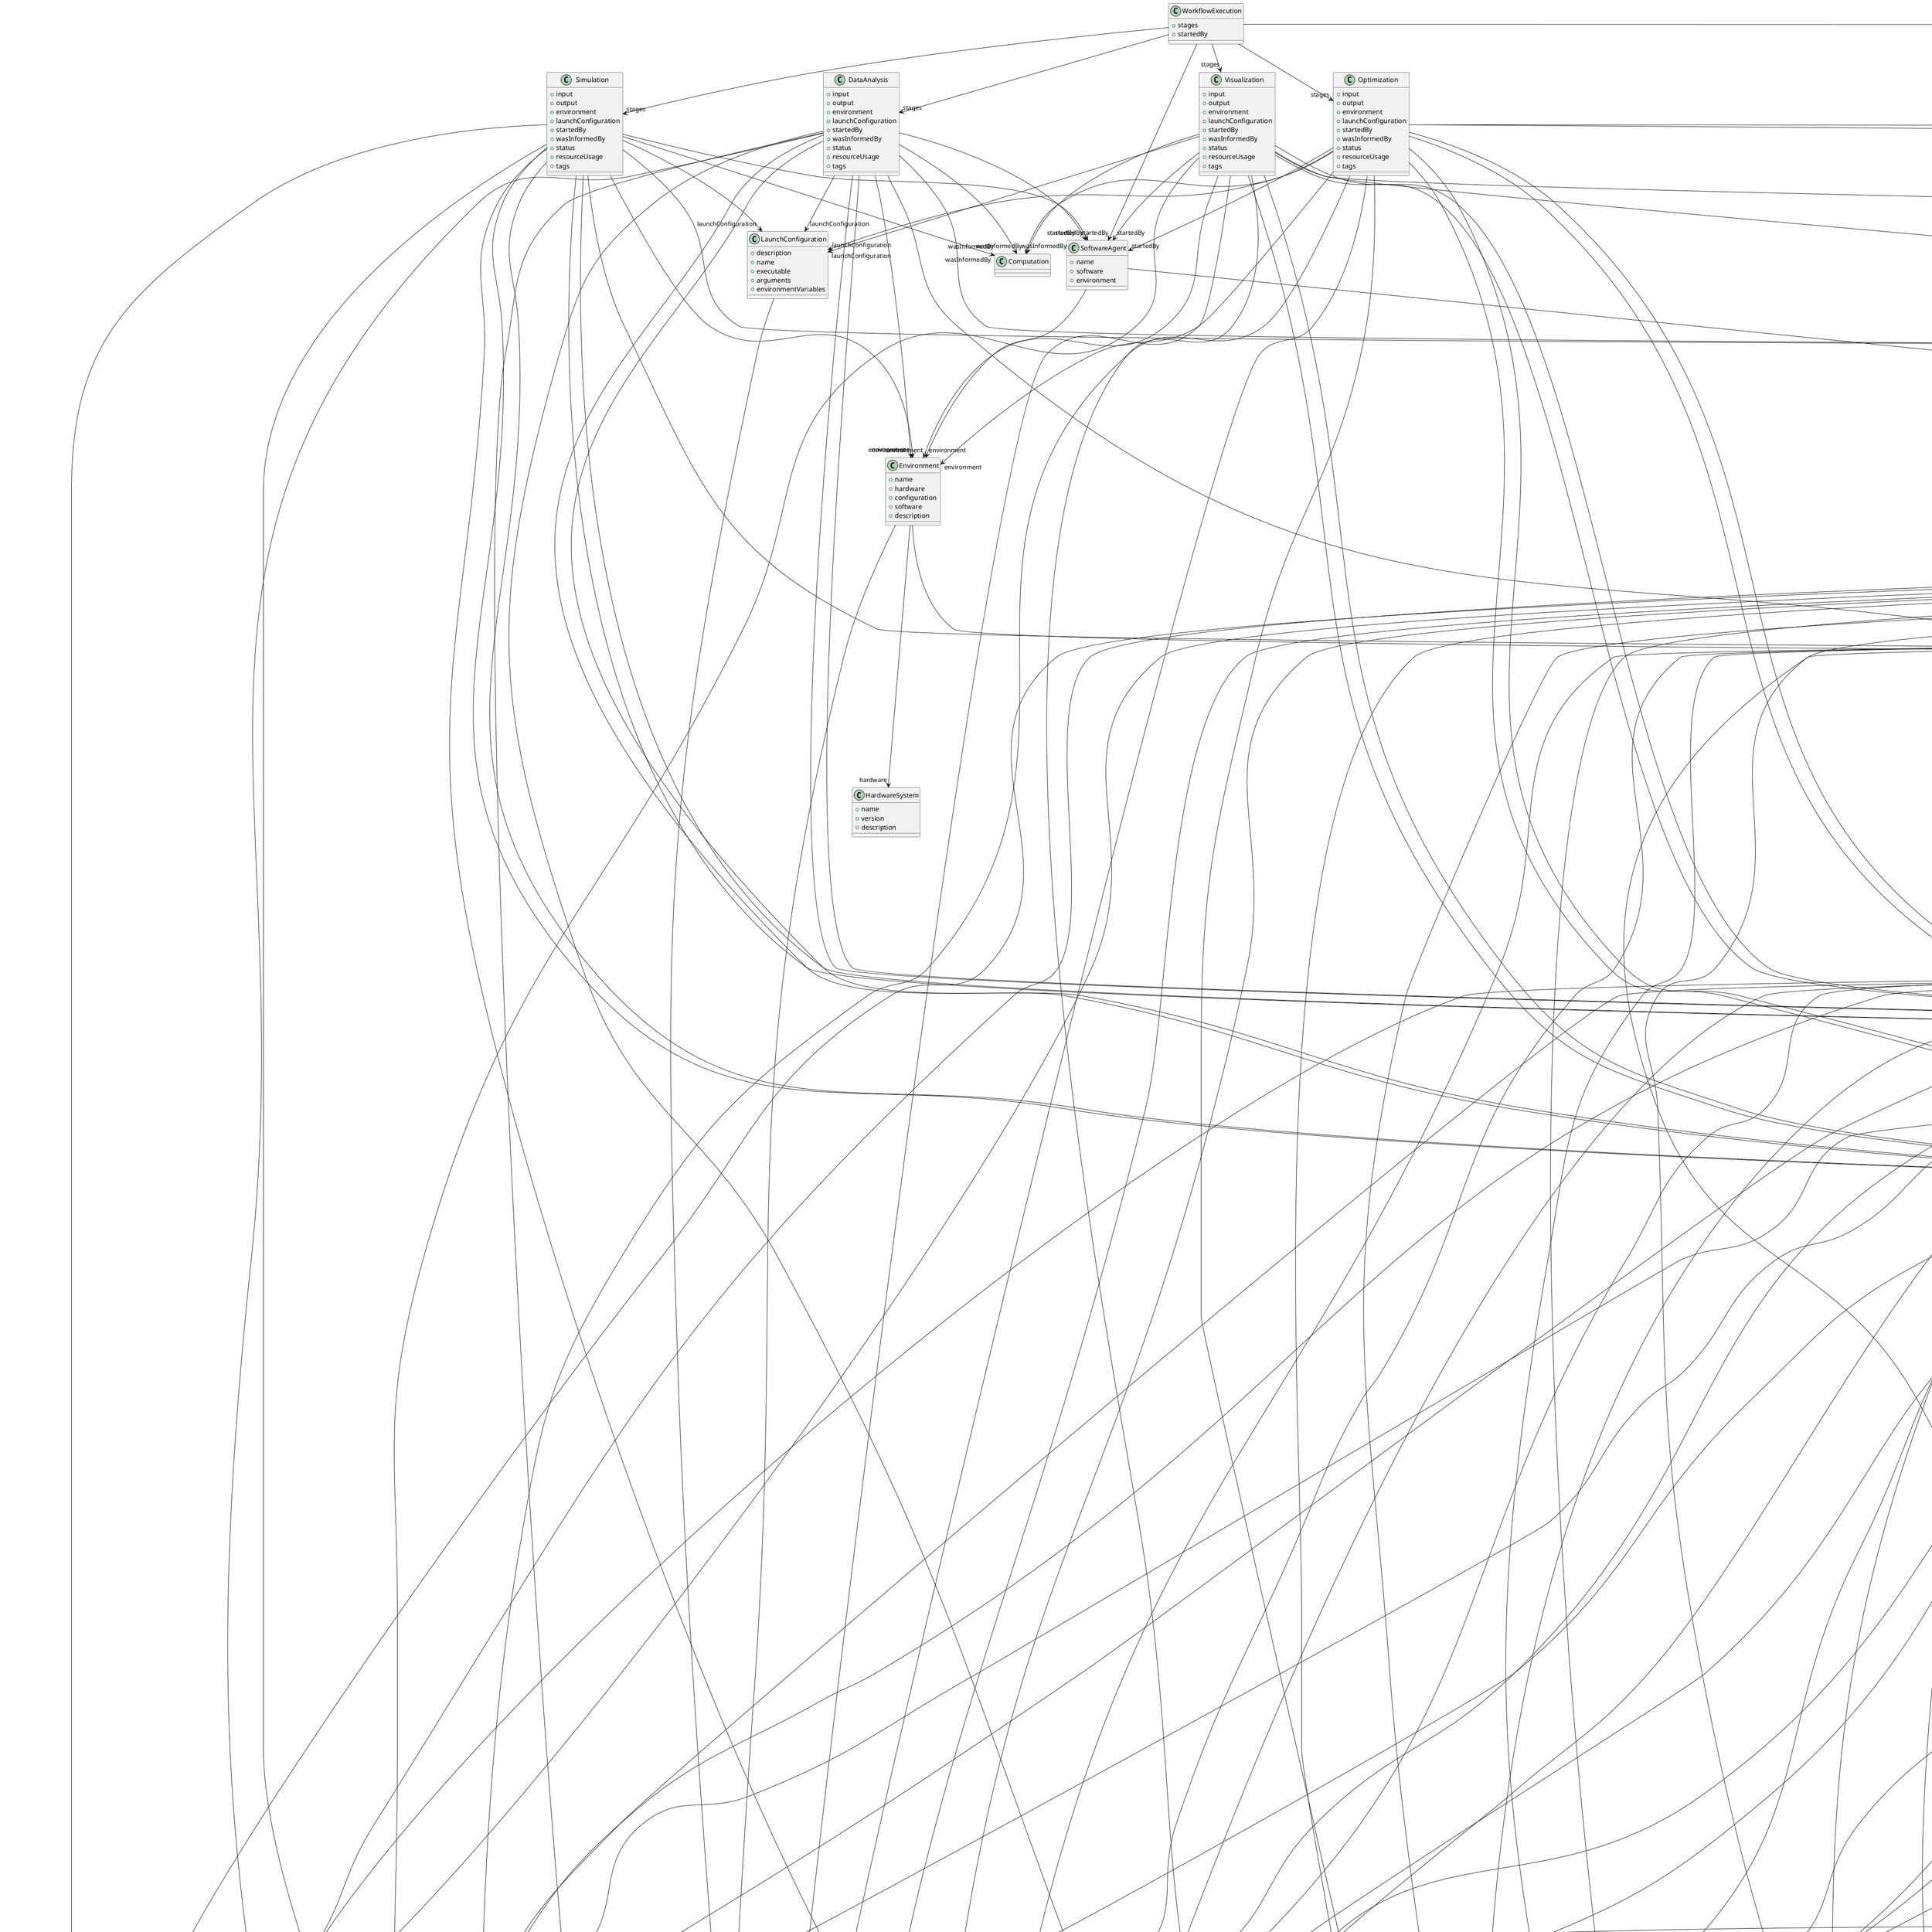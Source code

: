 @startuml

class DOI {
+identifier

}


class Funding {
+acknowledgement
+awardNumber
+awardTitle
+funder

}
Funding -d-> "funder" Organization
Funding -d-> "funder" Person


class ISBN {
+identifier

}


class StockNumber {
+identifier
+vendor

}
StockNumber -d-> "vendor" Organization


class URL {
+URL

}


class RRID {
+identifier

}


class QuantitativeValueRange {
+maxValue
+maxValueUnit
+minValue
+minValueUnit

}
QuantitativeValueRange -d-> "maxValueUnit" UnitOfMeasurement
QuantitativeValueRange -d-> "minValueUnit" UnitOfMeasurement


class SWHID {
+identifier

}


class GRIDID {
+identifier

}


class RORID {
+identifier

}


class QuantitativeValue {
+value
+uncertainty
+typeOfUncertainty
+unit

}
QuantitativeValue -d-> "typeOfUncertainty" TypeOfUncertainty
QuantitativeValue -d-> "unit" UnitOfMeasurement


class ORCID {
+identifier

}


class File {
+contentDescription
+fileRepository
+dataType
+format
+hash
+IRI
+isPartOf
+name
+specialUsageRole
+storageSize

}
File -d-> "fileRepository" FileRepository
File -d-> "dataType" DataType
File -d-> "format" ContentType
File -d-> "hash" Hash
File -d-> "isPartOf" FileBundle
File -d-> "specialUsageRole" FileUsageRole
File -d-> "storageSize" QuantitativeValue


class License {
+fullName
+legalCode
+shortName
+webpage

}


class FilePathPattern {
+groupingType
+regex

}
FilePathPattern -d-> "groupingType" FileBundleGrouping


class FileRepository {
+contentTypePattern
+format
+hash
+hostedBy
+IRI
+name
+repositoryType
+storageSize
+structurePattern

}
FileRepository -d-> "contentTypePattern" ContentTypePattern
FileRepository -d-> "format" ContentType
FileRepository -d-> "hash" Hash
FileRepository -d-> "hostedBy" Organization
FileRepository -d-> "repositoryType" FileRepositoryType
FileRepository -d-> "storageSize" QuantitativeValue
FileRepository -d-> "structurePattern" FileRepositoryStructure


class FileBundle {
+contentDescription
+descendedFrom
+format
+groupingType
+hash
+isPartOf
+name
+storageSize

}
FileBundle -d-> "descendedFrom" Technique
FileBundle -d-> "descendedFrom" File
FileBundle -d-> "descendedFrom" FileBundle
FileBundle -d-> "descendedFrom" BehavioralProtocol
FileBundle -d-> "descendedFrom" TissueSample
FileBundle -d-> "descendedFrom" TissueSampleCollection
FileBundle -d-> "descendedFrom" SubjectGroup
FileBundle -d-> "descendedFrom" SubjectState
FileBundle -d-> "descendedFrom" TissueSampleState
FileBundle -d-> "descendedFrom" TissueSampleCollectionState
FileBundle -d-> "descendedFrom" SubjectGroupState
FileBundle -d-> "descendedFrom" Subject
FileBundle -d-> "format" ContentType
FileBundle -d-> "groupingType" FileBundleGrouping
FileBundle -d-> "hash" Hash
FileBundle -d-> "isPartOf" FileBundle
FileBundle -d-> "isPartOf" FileRepository
FileBundle -d-> "storageSize" QuantitativeValue


class ServiceLink {
+dataLocation
+name
+openDataIn
+service

}
ServiceLink -d-> "dataLocation" File
ServiceLink -d-> "dataLocation" FileBundle
ServiceLink -d-> "dataLocation" ParcellationEntityVersion
ServiceLink -d-> "openDataIn" URL
ServiceLink -d-> "service" Service


class FileRepositoryStructure {
+filePathPattern
+lookupLabel

}
FileRepositoryStructure -d-> "filePathPattern" FilePathPattern


class ContentType {
+displayLabel
+fileExtension
+dataType
+description
+relatedMediaType
+name
+specification
+synonym

}
ContentType -d-> "dataType" DataType


class Hash {
+algorithm
+digest

}


class Copyright {
+holder
+year

}
Copyright -d-> "holder" Organization
Copyright -d-> "holder" Person


class ContentTypePattern {
+contentType
+lookupLabel
+regex

}
ContentTypePattern -d-> "contentType" ContentType


class ContactInformation {
+email

}


class Contribution {
+contributionType
+contributor

}
Contribution -d-> "contributionType" ContributionType
Contribution -d-> "contributor" Organization
Contribution -d-> "contributor" Person


class Organization {
+digitalIdentifier
+fullName
+hasParent
+homepage
+shortName

}
Organization -d-> "digitalIdentifier" GRIDID
Organization -d-> "digitalIdentifier" RORID
Organization -d-> "digitalIdentifier" RRID
Organization -d-> "hasParent" Organization
Organization -d-> "homepage" URL


class Person {
+digitalIdentifier
+contactInformation
+familyName
+givenName
+affiliation

}
Person -d-> "digitalIdentifier" ORCID
Person -d-> "contactInformation" ContactInformation
Person -d-> "affiliation" Affiliation


class Affiliation {
+startDate
+endDate
+organization

}
Affiliation -d-> "organization" Organization


class BehavioralProtocol {
+describedIn
+description
+name
+internalIdentifier
+stimulation

}
BehavioralProtocol -d-> "describedIn" DOI
BehavioralProtocol -d-> "describedIn" File
BehavioralProtocol -d-> "describedIn" URL
BehavioralProtocol -d-> "stimulation" Stimulation


class Strain {
+backgroundStrain
+breedingType
+description
+diseaseModel
+geneticStrainType
+identifier
+laboratoryCode
+name
+ontologyIdentifier
+phenotype
+RRID
+species
+stockNumber
+synonym

}
Strain -d-> "backgroundStrain" Strain
Strain -d-> "breedingType" BreedingType
Strain -d-> "diseaseModel" Disease
Strain -d-> "diseaseModel" DiseaseModel
Strain -d-> "geneticStrainType" GeneticStrainType
Strain -d-> "RRID" RRID
Strain -d-> "species" Species
Strain -d-> "stockNumber" StockNumber


class TissueSample {
+isPartOf
+laterality
+origin
+studiedState
+anatomicalLocation
+type
+biologicalSex
+internalIdentifier
+lookupLabel
+species

}
TissueSample -d-> "isPartOf" TissueSampleCollection
TissueSample -d-> "laterality" Laterality
TissueSample -d-> "origin" CellType
TissueSample -d-> "origin" Organ
TissueSample -d-> "studiedState" TissueSampleState
TissueSample -d-> "anatomicalLocation" UBERONParcellation
TissueSample -d-> "anatomicalLocation" CustomAnatomicalEntity
TissueSample -d-> "anatomicalLocation" ParcellationEntity
TissueSample -d-> "anatomicalLocation" ParcellationEntityVersion
TissueSample -d-> "type" TissueSampleType
TissueSample -d-> "biologicalSex" BiologicalSex
TissueSample -d-> "species" Species
TissueSample -d-> "species" Strain


class NumericalParameter {
+name
+value

}
NumericalParameter -d-> "value" QuantitativeValue
NumericalParameter -d-> "value" QuantitativeValueRange


class StringParameter {
+name
+value

}


class TissueSampleCollection {
+anatomicalLocation
+laterality
+origin
+studiedState
+type
+additionalRemarks
+biologicalSex
+internalIdentifier
+lookupLabel
+quantity
+species

}
TissueSampleCollection -d-> "anatomicalLocation" UBERONParcellation
TissueSampleCollection -d-> "anatomicalLocation" CustomAnatomicalEntity
TissueSampleCollection -d-> "anatomicalLocation" ParcellationEntity
TissueSampleCollection -d-> "anatomicalLocation" ParcellationEntityVersion
TissueSampleCollection -d-> "laterality" Laterality
TissueSampleCollection -d-> "origin" CellType
TissueSampleCollection -d-> "origin" Organ
TissueSampleCollection -d-> "studiedState" TissueSampleCollectionState
TissueSampleCollection -d-> "type" TissueSampleType
TissueSampleCollection -d-> "biologicalSex" BiologicalSex
TissueSampleCollection -d-> "species" Species
TissueSampleCollection -d-> "species" Strain


class SubjectGroup {
+studiedState
+additionalRemarks
+biologicalSex
+internalIdentifier
+lookupLabel
+quantity
+species

}
SubjectGroup -d-> "studiedState" SubjectGroupState
SubjectGroup -d-> "biologicalSex" BiologicalSex
SubjectGroup -d-> "species" Species
SubjectGroup -d-> "species" Strain


class SubjectState {
+ageCategory
+handedness
+attribute
+additionalRemarks
+age
+lookupLabel
+pathology
+weight

}
SubjectState -d-> "ageCategory" AgeCategory
SubjectState -d-> "handedness" Handedness
SubjectState -d-> "attribute" SubjectAttribute
SubjectState -d-> "age" QuantitativeValue
SubjectState -d-> "age" QuantitativeValueRange
SubjectState -d-> "pathology" Disease
SubjectState -d-> "pathology" DiseaseModel
SubjectState -d-> "weight" QuantitativeValue
SubjectState -d-> "weight" QuantitativeValueRange


class ProtocolExecution {
+behavioralProtocol
+input
+isPartOf
+output
+preparationDesign
+protocol
+description
+endedAtTime
+lookupLabel
+parameterSet
+startedAtTime
+studyTarget

}
ProtocolExecution -d-> "behavioralProtocol" BehavioralProtocol
ProtocolExecution -d-> "input" File
ProtocolExecution -d-> "input" FileBundle
ProtocolExecution -d-> "input" SubjectGroupState
ProtocolExecution -d-> "input" SubjectState
ProtocolExecution -d-> "input" TissueSampleCollectionState
ProtocolExecution -d-> "input" TissueSampleState
ProtocolExecution -d-> "isPartOf" DatasetVersion
ProtocolExecution -d-> "output" File
ProtocolExecution -d-> "output" FileBundle
ProtocolExecution -d-> "output" SubjectGroupState
ProtocolExecution -d-> "output" SubjectState
ProtocolExecution -d-> "output" TissueSampleCollectionState
ProtocolExecution -d-> "output" TissueSampleState
ProtocolExecution -d-> "preparationDesign" PreparationType
ProtocolExecution -d-> "protocol" Protocol
ProtocolExecution -d-> "parameterSet" ParameterSet
ProtocolExecution -d-> "studyTarget" CustomAnatomicalEntity
ProtocolExecution -d-> "studyTarget" ParcellationEntity
ProtocolExecution -d-> "studyTarget" ParcellationEntityVersion
ProtocolExecution -d-> "studyTarget" BreedingType
ProtocolExecution -d-> "studyTarget" Species
ProtocolExecution -d-> "studyTarget" GeneticStrainType
ProtocolExecution -d-> "studyTarget" BiologicalSex
ProtocolExecution -d-> "studyTarget" CellCultureType
ProtocolExecution -d-> "studyTarget" MolecularEntity
ProtocolExecution -d-> "studyTarget" Handedness
ProtocolExecution -d-> "studyTarget" CellType
ProtocolExecution -d-> "studyTarget" TermSuggestion
ProtocolExecution -d-> "studyTarget" Disease
ProtocolExecution -d-> "studyTarget" DiseaseModel
ProtocolExecution -d-> "studyTarget" UBERONParcellation
ProtocolExecution -d-> "studyTarget" BiologicalOrder
ProtocolExecution -d-> "studyTarget" Organ


class ParameterSet {
+context
+relevantFor
+parameter

}
ParameterSet -d-> "relevantFor" Stimulation
ParameterSet -d-> "relevantFor" Technique
ParameterSet -d-> "parameter" NumericalParameter
ParameterSet -d-> "parameter" StringParameter


class TissueSampleState {
+descendedFrom
+attribute
+additionalRemarks
+age
+lookupLabel
+pathology
+weight

}
TissueSampleState -d-> "descendedFrom" SubjectGroupState
TissueSampleState -d-> "descendedFrom" SubjectState
TissueSampleState -d-> "descendedFrom" TissueSampleCollectionState
TissueSampleState -d-> "descendedFrom" TissueSampleState
TissueSampleState -d-> "attribute" TissueSampleAttribute
TissueSampleState -d-> "age" QuantitativeValue
TissueSampleState -d-> "age" QuantitativeValueRange
TissueSampleState -d-> "pathology" Disease
TissueSampleState -d-> "pathology" DiseaseModel
TissueSampleState -d-> "weight" QuantitativeValue
TissueSampleState -d-> "weight" QuantitativeValueRange


class TissueSampleCollectionState {
+descendedFrom
+attribute
+additionalRemarks
+age
+lookupLabel
+pathology
+weight

}
TissueSampleCollectionState -d-> "descendedFrom" SubjectGroupState
TissueSampleCollectionState -d-> "descendedFrom" SubjectState
TissueSampleCollectionState -d-> "descendedFrom" TissueSampleCollectionState
TissueSampleCollectionState -d-> "descendedFrom" TissueSampleState
TissueSampleCollectionState -d-> "attribute" TissueSampleAttribute
TissueSampleCollectionState -d-> "age" QuantitativeValue
TissueSampleCollectionState -d-> "age" QuantitativeValueRange
TissueSampleCollectionState -d-> "pathology" Disease
TissueSampleCollectionState -d-> "pathology" DiseaseModel
TissueSampleCollectionState -d-> "weight" QuantitativeValue
TissueSampleCollectionState -d-> "weight" QuantitativeValueRange


class Protocol {
+description
+name
+stimulation
+technique

}
Protocol -d-> "stimulation" Stimulation
Protocol -d-> "technique" Technique


class SubjectGroupState {
+ageCategory
+handedness
+attribute
+additionalRemarks
+age
+lookupLabel
+pathology
+weight

}
SubjectGroupState -d-> "ageCategory" AgeCategory
SubjectGroupState -d-> "handedness" Handedness
SubjectGroupState -d-> "attribute" SubjectAttribute
SubjectGroupState -d-> "age" QuantitativeValue
SubjectGroupState -d-> "age" QuantitativeValueRange
SubjectGroupState -d-> "pathology" Disease
SubjectGroupState -d-> "pathology" DiseaseModel
SubjectGroupState -d-> "weight" QuantitativeValue
SubjectGroupState -d-> "weight" QuantitativeValueRange


class Stimulation {
+description
+lookupLabel
+stimulationApproach
+stimulusType

}
Stimulation -d-> "stimulationApproach" StimulationApproach
Stimulation -d-> "stimulusType" StimulusType


class Subject {
+isPartOf
+studiedState
+biologicalSex
+internalIdentifier
+lookupLabel
+species

}
Subject -d-> "isPartOf" SubjectGroup
Subject -d-> "studiedState" SubjectState
Subject -d-> "biologicalSex" BiologicalSex
Subject -d-> "species" Species
Subject -d-> "species" Strain


class Model {
+abstractionLevel
+developer
+digitalIdentifier
+hasVersion
+scope
+studyTarget
+custodian
+description
+fullName
+homepage
+howToCite
+shortName

}
Model -d-> "abstractionLevel" ModelAbstractionLevel
Model -d-> "developer" Organization
Model -d-> "developer" Person
Model -d-> "digitalIdentifier" DOI
Model -d-> "digitalIdentifier" SWHID
Model -d-> "hasVersion" ModelVersion
Model -d-> "scope" ModelScope
Model -d-> "studyTarget" CustomAnatomicalEntity
Model -d-> "studyTarget" ParcellationEntity
Model -d-> "studyTarget" ParcellationEntityVersion
Model -d-> "studyTarget" BreedingType
Model -d-> "studyTarget" Species
Model -d-> "studyTarget" GeneticStrainType
Model -d-> "studyTarget" BiologicalSex
Model -d-> "studyTarget" CellCultureType
Model -d-> "studyTarget" MolecularEntity
Model -d-> "studyTarget" Handedness
Model -d-> "studyTarget" CellType
Model -d-> "studyTarget" TermSuggestion
Model -d-> "studyTarget" Disease
Model -d-> "studyTarget" DiseaseModel
Model -d-> "studyTarget" UBERONParcellation
Model -d-> "studyTarget" BiologicalOrder
Model -d-> "studyTarget" Organ
Model -d-> "custodian" Organization
Model -d-> "custodian" Person
Model -d-> "homepage" URL


class MetaDataModel {
+developer
+digitalIdentifier
+hasVersion
+custodian
+description
+fullName
+homepage
+howToCite
+shortName

}
MetaDataModel -d-> "developer" Organization
MetaDataModel -d-> "developer" Person
MetaDataModel -d-> "digitalIdentifier" DOI
MetaDataModel -d-> "digitalIdentifier" SWHID
MetaDataModel -d-> "hasVersion" MetaDataModelVersion
MetaDataModel -d-> "custodian" Organization
MetaDataModel -d-> "custodian" Person
MetaDataModel -d-> "homepage" URL


class DatasetVersion {
+author
+behavioralProtocol
+digitalIdentifier
+ethicsAssessment
+experimentalApproach
+inputData
+isAlternativeVersionOf
+isNewVersionOf
+license
+preparationDesign
+studiedSpecimen
+technique
+dataType
+studyTarget
+accessibility
+copyright
+custodian
+description
+fullDocumentation
+fullName
+funding
+homepage
+howToCite
+keyword
+otherContribution
+relatedPublication
+releaseDate
+repository
+shortName
+supportChannel
+versionIdentifier
+versionInnovation

}
DatasetVersion -d-> "author" Organization
DatasetVersion -d-> "author" Person
DatasetVersion -d-> "behavioralProtocol" BehavioralProtocol
DatasetVersion -d-> "digitalIdentifier" DOI
DatasetVersion -d-> "ethicsAssessment" EthicsAssessment
DatasetVersion -d-> "experimentalApproach" ExperimentalApproach
DatasetVersion -d-> "inputData" DOI
DatasetVersion -d-> "inputData" File
DatasetVersion -d-> "inputData" FileBundle
DatasetVersion -d-> "inputData" URL
DatasetVersion -d-> "isAlternativeVersionOf" DatasetVersion
DatasetVersion -d-> "isNewVersionOf" DatasetVersion
DatasetVersion -d-> "license" License
DatasetVersion -d-> "preparationDesign" PreparationType
DatasetVersion -d-> "studiedSpecimen" Subject
DatasetVersion -d-> "studiedSpecimen" SubjectGroup
DatasetVersion -d-> "studiedSpecimen" TissueSample
DatasetVersion -d-> "studiedSpecimen" TissueSampleCollection
DatasetVersion -d-> "technique" Technique
DatasetVersion -d-> "dataType" SemanticDataType
DatasetVersion -d-> "studyTarget" CustomAnatomicalEntity
DatasetVersion -d-> "studyTarget" ParcellationEntity
DatasetVersion -d-> "studyTarget" ParcellationEntityVersion
DatasetVersion -d-> "studyTarget" BreedingType
DatasetVersion -d-> "studyTarget" Species
DatasetVersion -d-> "studyTarget" GeneticStrainType
DatasetVersion -d-> "studyTarget" BiologicalSex
DatasetVersion -d-> "studyTarget" CellCultureType
DatasetVersion -d-> "studyTarget" MolecularEntity
DatasetVersion -d-> "studyTarget" Handedness
DatasetVersion -d-> "studyTarget" CellType
DatasetVersion -d-> "studyTarget" TermSuggestion
DatasetVersion -d-> "studyTarget" Disease
DatasetVersion -d-> "studyTarget" DiseaseModel
DatasetVersion -d-> "studyTarget" UBERONParcellation
DatasetVersion -d-> "studyTarget" BiologicalOrder
DatasetVersion -d-> "studyTarget" Organ
DatasetVersion -d-> "accessibility" ProductAccessibility
DatasetVersion -d-> "copyright" Copyright
DatasetVersion -d-> "custodian" Organization
DatasetVersion -d-> "custodian" Person
DatasetVersion -d-> "fullDocumentation" DOI
DatasetVersion -d-> "fullDocumentation" File
DatasetVersion -d-> "fullDocumentation" URL
DatasetVersion -d-> "funding" Funding
DatasetVersion -d-> "homepage" URL
DatasetVersion -d-> "keyword" BreedingType
DatasetVersion -d-> "keyword" EthicsAssessment
DatasetVersion -d-> "keyword" Technique
DatasetVersion -d-> "keyword" OperatingDevice
DatasetVersion -d-> "keyword" MeasuredQuantity
DatasetVersion -d-> "keyword" Species
DatasetVersion -d-> "keyword" PatchClampVariation
DatasetVersion -d-> "keyword" GeneticStrainType
DatasetVersion -d-> "keyword" SoftwareApplicationCategory
DatasetVersion -d-> "keyword" TissueSampleType
DatasetVersion -d-> "keyword" Laterality
DatasetVersion -d-> "keyword" FileUsageRole
DatasetVersion -d-> "keyword" BiologicalSex
DatasetVersion -d-> "keyword" CellCultureType
DatasetVersion -d-> "keyword" Terminology
DatasetVersion -d-> "keyword" OperatingSystem
DatasetVersion -d-> "keyword" MolecularEntity
DatasetVersion -d-> "keyword" ProductAccessibility
DatasetVersion -d-> "keyword" Handedness
DatasetVersion -d-> "keyword" AtlasType
DatasetVersion -d-> "keyword" SemanticDataType
DatasetVersion -d-> "keyword" CellType
DatasetVersion -d-> "keyword" Service
DatasetVersion -d-> "keyword" ExperimentalApproach
DatasetVersion -d-> "keyword" DataType
DatasetVersion -d-> "keyword" TermSuggestion
DatasetVersion -d-> "keyword" TypeOfUncertainty
DatasetVersion -d-> "keyword" CranialWindowType
DatasetVersion -d-> "keyword" MetaDataModelType
DatasetVersion -d-> "keyword" StimulusType
DatasetVersion -d-> "keyword" AnatomicalPlane
DatasetVersion -d-> "keyword" FileRepositoryType
DatasetVersion -d-> "keyword" Disease
DatasetVersion -d-> "keyword" ModelAbstractionLevel
DatasetVersion -d-> "keyword" AgeCategory
DatasetVersion -d-> "keyword" ContributionType
DatasetVersion -d-> "keyword" SubjectAttribute
DatasetVersion -d-> "keyword" AnatomicalAxesOrientation
DatasetVersion -d-> "keyword" PreparationType
DatasetVersion -d-> "keyword" StimulationApproach
DatasetVersion -d-> "keyword" Language
DatasetVersion -d-> "keyword" QualitativeOverlap
DatasetVersion -d-> "keyword" DeviceType
DatasetVersion -d-> "keyword" DiseaseModel
DatasetVersion -d-> "keyword" ModelScope
DatasetVersion -d-> "keyword" SoftwareFeature
DatasetVersion -d-> "keyword" ProgrammingLanguage
DatasetVersion -d-> "keyword" UnitOfMeasurement
DatasetVersion -d-> "keyword" CriteriaQualityType
DatasetVersion -d-> "keyword" UBERONParcellation
DatasetVersion -d-> "keyword" TissueSampleAttribute
DatasetVersion -d-> "keyword" FileBundleGrouping
DatasetVersion -d-> "keyword" ActionStatusType
DatasetVersion -d-> "keyword" BiologicalOrder
DatasetVersion -d-> "keyword" Organ
DatasetVersion -d-> "otherContribution" Contribution
DatasetVersion -d-> "relatedPublication" DOI
DatasetVersion -d-> "relatedPublication" ISBN
DatasetVersion -d-> "repository" FileRepository


class SoftwareVersion {
+applicationCategory
+developer
+device
+digitalIdentifier
+feature
+requirement
+inputFormat
+isAlternativeVersionOf
+isNewVersionOf
+language
+license
+operatingSystem
+outputFormat
+programmingLanguage
+accessibility
+copyright
+custodian
+description
+fullDocumentation
+fullName
+funding
+homepage
+howToCite
+keyword
+otherContribution
+relatedPublication
+releaseDate
+repository
+shortName
+supportChannel
+versionIdentifier
+versionInnovation

}
SoftwareVersion -d-> "applicationCategory" SoftwareApplicationCategory
SoftwareVersion -d-> "developer" Organization
SoftwareVersion -d-> "developer" Person
SoftwareVersion -d-> "device" OperatingDevice
SoftwareVersion -d-> "digitalIdentifier" DOI
SoftwareVersion -d-> "digitalIdentifier" SWHID
SoftwareVersion -d-> "feature" SoftwareFeature
SoftwareVersion -d-> "inputFormat" ContentType
SoftwareVersion -d-> "isAlternativeVersionOf" SoftwareVersion
SoftwareVersion -d-> "isNewVersionOf" SoftwareVersion
SoftwareVersion -d-> "language" Language
SoftwareVersion -d-> "license" License
SoftwareVersion -d-> "operatingSystem" OperatingSystem
SoftwareVersion -d-> "outputFormat" ContentType
SoftwareVersion -d-> "programmingLanguage" ProgrammingLanguage
SoftwareVersion -d-> "accessibility" ProductAccessibility
SoftwareVersion -d-> "copyright" Copyright
SoftwareVersion -d-> "custodian" Organization
SoftwareVersion -d-> "custodian" Person
SoftwareVersion -d-> "fullDocumentation" DOI
SoftwareVersion -d-> "fullDocumentation" File
SoftwareVersion -d-> "fullDocumentation" URL
SoftwareVersion -d-> "funding" Funding
SoftwareVersion -d-> "homepage" URL
SoftwareVersion -d-> "keyword" BreedingType
SoftwareVersion -d-> "keyword" EthicsAssessment
SoftwareVersion -d-> "keyword" Technique
SoftwareVersion -d-> "keyword" OperatingDevice
SoftwareVersion -d-> "keyword" MeasuredQuantity
SoftwareVersion -d-> "keyword" Species
SoftwareVersion -d-> "keyword" PatchClampVariation
SoftwareVersion -d-> "keyword" GeneticStrainType
SoftwareVersion -d-> "keyword" SoftwareApplicationCategory
SoftwareVersion -d-> "keyword" TissueSampleType
SoftwareVersion -d-> "keyword" Laterality
SoftwareVersion -d-> "keyword" FileUsageRole
SoftwareVersion -d-> "keyword" BiologicalSex
SoftwareVersion -d-> "keyword" CellCultureType
SoftwareVersion -d-> "keyword" Terminology
SoftwareVersion -d-> "keyword" OperatingSystem
SoftwareVersion -d-> "keyword" MolecularEntity
SoftwareVersion -d-> "keyword" ProductAccessibility
SoftwareVersion -d-> "keyword" Handedness
SoftwareVersion -d-> "keyword" AtlasType
SoftwareVersion -d-> "keyword" SemanticDataType
SoftwareVersion -d-> "keyword" CellType
SoftwareVersion -d-> "keyword" Service
SoftwareVersion -d-> "keyword" ExperimentalApproach
SoftwareVersion -d-> "keyword" DataType
SoftwareVersion -d-> "keyword" TermSuggestion
SoftwareVersion -d-> "keyword" TypeOfUncertainty
SoftwareVersion -d-> "keyword" CranialWindowType
SoftwareVersion -d-> "keyword" MetaDataModelType
SoftwareVersion -d-> "keyword" StimulusType
SoftwareVersion -d-> "keyword" AnatomicalPlane
SoftwareVersion -d-> "keyword" FileRepositoryType
SoftwareVersion -d-> "keyword" Disease
SoftwareVersion -d-> "keyword" ModelAbstractionLevel
SoftwareVersion -d-> "keyword" AgeCategory
SoftwareVersion -d-> "keyword" ContributionType
SoftwareVersion -d-> "keyword" SubjectAttribute
SoftwareVersion -d-> "keyword" AnatomicalAxesOrientation
SoftwareVersion -d-> "keyword" PreparationType
SoftwareVersion -d-> "keyword" StimulationApproach
SoftwareVersion -d-> "keyword" Language
SoftwareVersion -d-> "keyword" QualitativeOverlap
SoftwareVersion -d-> "keyword" DeviceType
SoftwareVersion -d-> "keyword" DiseaseModel
SoftwareVersion -d-> "keyword" ModelScope
SoftwareVersion -d-> "keyword" SoftwareFeature
SoftwareVersion -d-> "keyword" ProgrammingLanguage
SoftwareVersion -d-> "keyword" UnitOfMeasurement
SoftwareVersion -d-> "keyword" CriteriaQualityType
SoftwareVersion -d-> "keyword" UBERONParcellation
SoftwareVersion -d-> "keyword" TissueSampleAttribute
SoftwareVersion -d-> "keyword" FileBundleGrouping
SoftwareVersion -d-> "keyword" ActionStatusType
SoftwareVersion -d-> "keyword" BiologicalOrder
SoftwareVersion -d-> "keyword" Organ
SoftwareVersion -d-> "otherContribution" Contribution
SoftwareVersion -d-> "relatedPublication" DOI
SoftwareVersion -d-> "relatedPublication" ISBN
SoftwareVersion -d-> "repository" FileRepository


class Project {
+description
+fullName
+hasResearchProducts
+homepage
+coordinator
+shortName

}
Project -d-> "hasResearchProducts" BrainAtlasVersion
Project -d-> "hasResearchProducts" BrainAtlas
Project -d-> "hasResearchProducts" Model
Project -d-> "hasResearchProducts" MetaDataModel
Project -d-> "hasResearchProducts" DatasetVersion
Project -d-> "hasResearchProducts" SoftwareVersion
Project -d-> "hasResearchProducts" ModelVersion
Project -d-> "hasResearchProducts" Dataset
Project -d-> "hasResearchProducts" MetaDataModelVersion
Project -d-> "hasResearchProducts" Software
Project -d-> "homepage" URL
Project -d-> "coordinator" Organization
Project -d-> "coordinator" Person


class ModelVersion {
+developer
+digitalIdentifier
+format
+inputData
+isAlternativeVersionOf
+isNewVersionOf
+license
+outputData
+accessibility
+copyright
+custodian
+description
+fullDocumentation
+fullName
+funding
+homepage
+howToCite
+keyword
+otherContribution
+relatedPublication
+releaseDate
+repository
+shortName
+supportChannel
+versionIdentifier
+versionInnovation

}
ModelVersion -d-> "developer" Organization
ModelVersion -d-> "developer" Person
ModelVersion -d-> "digitalIdentifier" DOI
ModelVersion -d-> "digitalIdentifier" SWHID
ModelVersion -d-> "format" ContentType
ModelVersion -d-> "inputData" DOI
ModelVersion -d-> "inputData" File
ModelVersion -d-> "inputData" FileBundle
ModelVersion -d-> "inputData" URL
ModelVersion -d-> "isAlternativeVersionOf" ModelVersion
ModelVersion -d-> "isNewVersionOf" ModelVersion
ModelVersion -d-> "license" License
ModelVersion -d-> "outputData" DOI
ModelVersion -d-> "outputData" File
ModelVersion -d-> "outputData" FileBundle
ModelVersion -d-> "outputData" URL
ModelVersion -d-> "accessibility" ProductAccessibility
ModelVersion -d-> "copyright" Copyright
ModelVersion -d-> "custodian" Organization
ModelVersion -d-> "custodian" Person
ModelVersion -d-> "fullDocumentation" DOI
ModelVersion -d-> "fullDocumentation" File
ModelVersion -d-> "fullDocumentation" URL
ModelVersion -d-> "funding" Funding
ModelVersion -d-> "homepage" URL
ModelVersion -d-> "keyword" BreedingType
ModelVersion -d-> "keyword" EthicsAssessment
ModelVersion -d-> "keyword" Technique
ModelVersion -d-> "keyword" OperatingDevice
ModelVersion -d-> "keyword" MeasuredQuantity
ModelVersion -d-> "keyword" Species
ModelVersion -d-> "keyword" PatchClampVariation
ModelVersion -d-> "keyword" GeneticStrainType
ModelVersion -d-> "keyword" SoftwareApplicationCategory
ModelVersion -d-> "keyword" TissueSampleType
ModelVersion -d-> "keyword" Laterality
ModelVersion -d-> "keyword" FileUsageRole
ModelVersion -d-> "keyword" BiologicalSex
ModelVersion -d-> "keyword" CellCultureType
ModelVersion -d-> "keyword" Terminology
ModelVersion -d-> "keyword" OperatingSystem
ModelVersion -d-> "keyword" MolecularEntity
ModelVersion -d-> "keyword" ProductAccessibility
ModelVersion -d-> "keyword" Handedness
ModelVersion -d-> "keyword" AtlasType
ModelVersion -d-> "keyword" SemanticDataType
ModelVersion -d-> "keyword" CellType
ModelVersion -d-> "keyword" Service
ModelVersion -d-> "keyword" ExperimentalApproach
ModelVersion -d-> "keyword" DataType
ModelVersion -d-> "keyword" TermSuggestion
ModelVersion -d-> "keyword" TypeOfUncertainty
ModelVersion -d-> "keyword" CranialWindowType
ModelVersion -d-> "keyword" MetaDataModelType
ModelVersion -d-> "keyword" StimulusType
ModelVersion -d-> "keyword" AnatomicalPlane
ModelVersion -d-> "keyword" FileRepositoryType
ModelVersion -d-> "keyword" Disease
ModelVersion -d-> "keyword" ModelAbstractionLevel
ModelVersion -d-> "keyword" AgeCategory
ModelVersion -d-> "keyword" ContributionType
ModelVersion -d-> "keyword" SubjectAttribute
ModelVersion -d-> "keyword" AnatomicalAxesOrientation
ModelVersion -d-> "keyword" PreparationType
ModelVersion -d-> "keyword" StimulationApproach
ModelVersion -d-> "keyword" Language
ModelVersion -d-> "keyword" QualitativeOverlap
ModelVersion -d-> "keyword" DeviceType
ModelVersion -d-> "keyword" DiseaseModel
ModelVersion -d-> "keyword" ModelScope
ModelVersion -d-> "keyword" SoftwareFeature
ModelVersion -d-> "keyword" ProgrammingLanguage
ModelVersion -d-> "keyword" UnitOfMeasurement
ModelVersion -d-> "keyword" CriteriaQualityType
ModelVersion -d-> "keyword" UBERONParcellation
ModelVersion -d-> "keyword" TissueSampleAttribute
ModelVersion -d-> "keyword" FileBundleGrouping
ModelVersion -d-> "keyword" ActionStatusType
ModelVersion -d-> "keyword" BiologicalOrder
ModelVersion -d-> "keyword" Organ
ModelVersion -d-> "otherContribution" Contribution
ModelVersion -d-> "relatedPublication" DOI
ModelVersion -d-> "relatedPublication" ISBN
ModelVersion -d-> "repository" FileRepository


class Dataset {
+author
+digitalIdentifier
+hasVersion
+custodian
+description
+fullName
+homepage
+howToCite
+shortName

}
Dataset -d-> "author" Organization
Dataset -d-> "author" Person
Dataset -d-> "digitalIdentifier" DOI
Dataset -d-> "hasVersion" DatasetVersion
Dataset -d-> "custodian" Organization
Dataset -d-> "custodian" Person
Dataset -d-> "homepage" URL


class MetaDataModelVersion {
+developer
+digitalIdentifier
+isAlternativeVersionOf
+isNewVersionOf
+license
+serializationFormat
+specificationFormat
+type
+accessibility
+copyright
+custodian
+description
+fullDocumentation
+fullName
+funding
+homepage
+howToCite
+keyword
+otherContribution
+relatedPublication
+releaseDate
+repository
+shortName
+supportChannel
+versionIdentifier
+versionInnovation

}
MetaDataModelVersion -d-> "developer" Organization
MetaDataModelVersion -d-> "developer" Person
MetaDataModelVersion -d-> "digitalIdentifier" DOI
MetaDataModelVersion -d-> "digitalIdentifier" SWHID
MetaDataModelVersion -d-> "isAlternativeVersionOf" MetaDataModelVersion
MetaDataModelVersion -d-> "isNewVersionOf" MetaDataModelVersion
MetaDataModelVersion -d-> "license" License
MetaDataModelVersion -d-> "serializationFormat" ContentType
MetaDataModelVersion -d-> "specificationFormat" ContentType
MetaDataModelVersion -d-> "type" MetaDataModelType
MetaDataModelVersion -d-> "accessibility" ProductAccessibility
MetaDataModelVersion -d-> "copyright" Copyright
MetaDataModelVersion -d-> "custodian" Organization
MetaDataModelVersion -d-> "custodian" Person
MetaDataModelVersion -d-> "fullDocumentation" DOI
MetaDataModelVersion -d-> "fullDocumentation" File
MetaDataModelVersion -d-> "fullDocumentation" URL
MetaDataModelVersion -d-> "funding" Funding
MetaDataModelVersion -d-> "homepage" URL
MetaDataModelVersion -d-> "keyword" BreedingType
MetaDataModelVersion -d-> "keyword" EthicsAssessment
MetaDataModelVersion -d-> "keyword" Technique
MetaDataModelVersion -d-> "keyword" OperatingDevice
MetaDataModelVersion -d-> "keyword" MeasuredQuantity
MetaDataModelVersion -d-> "keyword" Species
MetaDataModelVersion -d-> "keyword" PatchClampVariation
MetaDataModelVersion -d-> "keyword" GeneticStrainType
MetaDataModelVersion -d-> "keyword" SoftwareApplicationCategory
MetaDataModelVersion -d-> "keyword" TissueSampleType
MetaDataModelVersion -d-> "keyword" Laterality
MetaDataModelVersion -d-> "keyword" FileUsageRole
MetaDataModelVersion -d-> "keyword" BiologicalSex
MetaDataModelVersion -d-> "keyword" CellCultureType
MetaDataModelVersion -d-> "keyword" Terminology
MetaDataModelVersion -d-> "keyword" OperatingSystem
MetaDataModelVersion -d-> "keyword" MolecularEntity
MetaDataModelVersion -d-> "keyword" ProductAccessibility
MetaDataModelVersion -d-> "keyword" Handedness
MetaDataModelVersion -d-> "keyword" AtlasType
MetaDataModelVersion -d-> "keyword" SemanticDataType
MetaDataModelVersion -d-> "keyword" CellType
MetaDataModelVersion -d-> "keyword" Service
MetaDataModelVersion -d-> "keyword" ExperimentalApproach
MetaDataModelVersion -d-> "keyword" DataType
MetaDataModelVersion -d-> "keyword" TermSuggestion
MetaDataModelVersion -d-> "keyword" TypeOfUncertainty
MetaDataModelVersion -d-> "keyword" CranialWindowType
MetaDataModelVersion -d-> "keyword" MetaDataModelType
MetaDataModelVersion -d-> "keyword" StimulusType
MetaDataModelVersion -d-> "keyword" AnatomicalPlane
MetaDataModelVersion -d-> "keyword" FileRepositoryType
MetaDataModelVersion -d-> "keyword" Disease
MetaDataModelVersion -d-> "keyword" ModelAbstractionLevel
MetaDataModelVersion -d-> "keyword" AgeCategory
MetaDataModelVersion -d-> "keyword" ContributionType
MetaDataModelVersion -d-> "keyword" SubjectAttribute
MetaDataModelVersion -d-> "keyword" AnatomicalAxesOrientation
MetaDataModelVersion -d-> "keyword" PreparationType
MetaDataModelVersion -d-> "keyword" StimulationApproach
MetaDataModelVersion -d-> "keyword" Language
MetaDataModelVersion -d-> "keyword" QualitativeOverlap
MetaDataModelVersion -d-> "keyword" DeviceType
MetaDataModelVersion -d-> "keyword" DiseaseModel
MetaDataModelVersion -d-> "keyword" ModelScope
MetaDataModelVersion -d-> "keyword" SoftwareFeature
MetaDataModelVersion -d-> "keyword" ProgrammingLanguage
MetaDataModelVersion -d-> "keyword" UnitOfMeasurement
MetaDataModelVersion -d-> "keyword" CriteriaQualityType
MetaDataModelVersion -d-> "keyword" UBERONParcellation
MetaDataModelVersion -d-> "keyword" TissueSampleAttribute
MetaDataModelVersion -d-> "keyword" FileBundleGrouping
MetaDataModelVersion -d-> "keyword" ActionStatusType
MetaDataModelVersion -d-> "keyword" BiologicalOrder
MetaDataModelVersion -d-> "keyword" Organ
MetaDataModelVersion -d-> "otherContribution" Contribution
MetaDataModelVersion -d-> "relatedPublication" DOI
MetaDataModelVersion -d-> "relatedPublication" ISBN
MetaDataModelVersion -d-> "repository" FileRepository


class Software {
+developer
+digitalIdentifier
+hasVersion
+custodian
+description
+fullName
+homepage
+howToCite
+shortName

}
Software -d-> "developer" Organization
Software -d-> "developer" Person
Software -d-> "digitalIdentifier" DOI
Software -d-> "digitalIdentifier" SWHID
Software -d-> "hasVersion" SoftwareVersion
Software -d-> "custodian" Organization
Software -d-> "custodian" Person
Software -d-> "homepage" URL


class BreedingType {
+definition
+description
+interlexIdentifier
+knowledgeSpaceLink
+name
+preferredOntologyIdentifier
+synonym

}


class EthicsAssessment {
+definition
+description
+interlexIdentifier
+knowledgeSpaceLink
+name
+preferredOntologyIdentifier
+synonym

}


class Technique {
+definition
+description
+interlexIdentifier
+knowledgeSpaceLink
+name
+preferredOntologyIdentifier
+synonym

}


class OperatingDevice {
+definition
+description
+interlexIdentifier
+knowledgeSpaceLink
+name
+preferredOntologyIdentifier
+synonym

}


class MeasuredQuantity {
+definition
+description
+interlexIdentifier
+knowledgeSpaceLink
+name
+preferredOntologyIdentifier
+synonym

}


class Species {
+definition
+description
+interlexIdentifier
+knowledgeSpaceLink
+name
+preferredOntologyIdentifier
+synonym

}


class PatchClampVariation {
+definition
+description
+interlexIdentifier
+knowledgeSpaceLink
+name
+preferredOntologyIdentifier
+synonym

}


class GeneticStrainType {
+definition
+description
+interlexIdentifier
+knowledgeSpaceLink
+name
+preferredOntologyIdentifier
+synonym

}


class SoftwareApplicationCategory {
+definition
+description
+interlexIdentifier
+knowledgeSpaceLink
+name
+preferredOntologyIdentifier
+synonym

}


class TissueSampleType {
+definition
+description
+interlexIdentifier
+knowledgeSpaceLink
+name
+preferredOntologyIdentifier
+synonym

}


class Laterality {
+definition
+description
+interlexIdentifier
+knowledgeSpaceLink
+name
+preferredOntologyIdentifier
+synonym

}


class FileUsageRole {
+definition
+description
+interlexIdentifier
+knowledgeSpaceLink
+name
+preferredOntologyIdentifier
+synonym

}


class BiologicalSex {
+definition
+description
+interlexIdentifier
+knowledgeSpaceLink
+name
+preferredOntologyIdentifier
+synonym

}


class CellCultureType {
+definition
+description
+interlexIdentifier
+knowledgeSpaceLink
+name
+preferredOntologyIdentifier
+synonym

}


class Terminology {
+definition
+description
+interlexIdentifier
+knowledgeSpaceLink
+name
+preferredOntologyIdentifier
+synonym

}


class OperatingSystem {
+definition
+description
+interlexIdentifier
+knowledgeSpaceLink
+name
+preferredOntologyIdentifier
+synonym

}


class MolecularEntity {
+definition
+description
+interlexIdentifier
+knowledgeSpaceLink
+name
+preferredOntologyIdentifier
+synonym

}


class ProductAccessibility {
+definition
+description
+interlexIdentifier
+knowledgeSpaceLink
+name
+preferredOntologyIdentifier
+synonym

}


class Handedness {
+definition
+description
+interlexIdentifier
+knowledgeSpaceLink
+name
+preferredOntologyIdentifier
+synonym

}


class AtlasType {
+definition
+description
+interlexIdentifier
+knowledgeSpaceLink
+name
+preferredOntologyIdentifier
+synonym

}


class SemanticDataType {
+definition
+description
+interlexIdentifier
+knowledgeSpaceLink
+name
+preferredOntologyIdentifier
+synonym

}


class CellType {
+definition
+description
+interlexIdentifier
+knowledgeSpaceLink
+name
+preferredOntologyIdentifier
+synonym

}


class Service {
+definition
+description
+interlexIdentifier
+knowledgeSpaceLink
+name
+preferredOntologyIdentifier
+synonym

}


class ExperimentalApproach {
+definition
+description
+interlexIdentifier
+knowledgeSpaceLink
+name
+preferredOntologyIdentifier
+synonym

}


class DataType {
+definition
+description
+interlexIdentifier
+knowledgeSpaceLink
+name
+preferredOntologyIdentifier
+synonym

}


class TermSuggestion {
+addExistingTerminology
+suggestNewTerminology
+definition
+description
+interlexIdentifier
+knowledgeSpaceLink
+name
+preferredOntologyIdentifier
+synonym

}
TermSuggestion -d-> "addExistingTerminology" Terminology


class TypeOfUncertainty {
+definition
+description
+interlexIdentifier
+knowledgeSpaceLink
+name
+preferredOntologyIdentifier
+synonym

}


class CranialWindowType {
+definition
+description
+interlexIdentifier
+knowledgeSpaceLink
+name
+preferredOntologyIdentifier
+synonym

}


class MetaDataModelType {
+definition
+description
+interlexIdentifier
+knowledgeSpaceLink
+name
+preferredOntologyIdentifier
+synonym

}


class StimulusType {
+definition
+description
+interlexIdentifier
+knowledgeSpaceLink
+name
+preferredOntologyIdentifier
+synonym

}


class AnatomicalPlane {
+definition
+description
+interlexIdentifier
+knowledgeSpaceLink
+name
+preferredOntologyIdentifier
+synonym

}


class FileRepositoryType {
+definition
+description
+interlexIdentifier
+knowledgeSpaceLink
+name
+preferredOntologyIdentifier
+synonym

}


class Disease {
+definition
+description
+interlexIdentifier
+knowledgeSpaceLink
+name
+preferredOntologyIdentifier
+synonym

}


class ModelAbstractionLevel {
+definition
+description
+interlexIdentifier
+knowledgeSpaceLink
+name
+preferredOntologyIdentifier
+synonym

}


class AgeCategory {
+definition
+description
+interlexIdentifier
+knowledgeSpaceLink
+name
+preferredOntologyIdentifier
+synonym

}


class ContributionType {
+definition
+description
+interlexIdentifier
+knowledgeSpaceLink
+name
+preferredOntologyIdentifier
+synonym

}


class SubjectAttribute {
+definition
+description
+interlexIdentifier
+knowledgeSpaceLink
+name
+preferredOntologyIdentifier
+synonym

}


class AnatomicalAxesOrientation {
+definition
+description
+interlexIdentifier
+knowledgeSpaceLink
+name
+preferredOntologyIdentifier
+synonym

}


class PreparationType {
+definition
+description
+interlexIdentifier
+knowledgeSpaceLink
+name
+preferredOntologyIdentifier
+synonym

}


class StimulationApproach {
+definition
+description
+interlexIdentifier
+knowledgeSpaceLink
+name
+preferredOntologyIdentifier
+synonym

}


class Language {
+definition
+description
+interlexIdentifier
+knowledgeSpaceLink
+name
+preferredOntologyIdentifier
+synonym

}


class QualitativeOverlap {
+definition
+description
+interlexIdentifier
+knowledgeSpaceLink
+name
+preferredOntologyIdentifier
+synonym

}


class DeviceType {
+definition
+description
+interlexIdentifier
+knowledgeSpaceLink
+name
+preferredOntologyIdentifier
+synonym

}


class DiseaseModel {
+definition
+description
+interlexIdentifier
+knowledgeSpaceLink
+name
+preferredOntologyIdentifier
+synonym

}


class ModelScope {
+definition
+description
+interlexIdentifier
+knowledgeSpaceLink
+name
+preferredOntologyIdentifier
+synonym

}


class SoftwareFeature {
+definition
+description
+interlexIdentifier
+knowledgeSpaceLink
+name
+preferredOntologyIdentifier
+synonym

}


class ProgrammingLanguage {
+definition
+description
+interlexIdentifier
+knowledgeSpaceLink
+name
+preferredOntologyIdentifier
+synonym

}


class UnitOfMeasurement {
+definition
+description
+interlexIdentifier
+knowledgeSpaceLink
+name
+preferredOntologyIdentifier
+synonym

}


class CriteriaQualityType {
+definition
+description
+interlexIdentifier
+knowledgeSpaceLink
+name
+preferredOntologyIdentifier
+synonym

}


class UBERONParcellation {
+definition
+description
+interlexIdentifier
+knowledgeSpaceLink
+name
+preferredOntologyIdentifier
+synonym

}


class TissueSampleAttribute {
+definition
+description
+interlexIdentifier
+knowledgeSpaceLink
+name
+preferredOntologyIdentifier
+synonym

}


class FileBundleGrouping {
+definition
+description
+interlexIdentifier
+knowledgeSpaceLink
+name
+preferredOntologyIdentifier
+synonym

}


class ActionStatusType {
+definition
+description
+interlexIdentifier
+knowledgeSpaceLink
+name
+preferredOntologyIdentifier
+synonym

}


class BiologicalOrder {
+definition
+description
+interlexIdentifier
+knowledgeSpaceLink
+name
+preferredOntologyIdentifier
+synonym

}


class Organ {
+definition
+description
+interlexIdentifier
+knowledgeSpaceLink
+name
+preferredOntologyIdentifier
+synonym

}


class CoordinatePoint {
+coordinates
+coordinateSpace

}
CoordinatePoint -d-> "coordinates" QuantitativeValue
CoordinatePoint -d-> "coordinateSpace" CommonCoordinateSpace
CoordinatePoint -d-> "coordinateSpace" CustomCoordinateSpace


class QuantitativeRelationAssessment {
+criteria
+inRelationTo
+quantitativeOverlap

}
QuantitativeRelationAssessment -d-> "criteria" ProtocolExecution
QuantitativeRelationAssessment -d-> "inRelationTo" ParcellationEntityVersion
QuantitativeRelationAssessment -d-> "quantitativeOverlap" QuantitativeValue
QuantitativeRelationAssessment -d-> "quantitativeOverlap" QuantitativeValueRange


class QualitativeRelationAssessment {
+criteria
+inRelationTo
+qualitativeOverlap

}
QualitativeRelationAssessment -d-> "criteria" ProtocolExecution
QualitativeRelationAssessment -d-> "inRelationTo" CustomAnatomicalEntity
QualitativeRelationAssessment -d-> "inRelationTo" ParcellationEntity
QualitativeRelationAssessment -d-> "inRelationTo" ParcellationEntityVersion
QualitativeRelationAssessment -d-> "qualitativeOverlap" QualitativeOverlap


class CustomAnnotation {
+bestViewPoint
+coordinateSpace
+criteria
+criteriaQualityType
+displayColor
+inspiredBy
+internalIdentifier
+laterality
+visualizedIn

}
CustomAnnotation -d-> "bestViewPoint" CoordinatePoint
CustomAnnotation -d-> "coordinateSpace" CommonCoordinateSpace
CustomAnnotation -d-> "coordinateSpace" CustomCoordinateSpace
CustomAnnotation -d-> "criteria" ProtocolExecution
CustomAnnotation -d-> "criteriaQualityType" CriteriaQualityType
CustomAnnotation -d-> "inspiredBy" File
CustomAnnotation -d-> "laterality" Laterality
CustomAnnotation -d-> "visualizedIn" File


class CustomCoordinateSpace {
+anatomicalAxesOrientation
+axesOrigin
+defaultImage
+name
+nativeUnit

}
CustomCoordinateSpace -d-> "anatomicalAxesOrientation" AnatomicalAxesOrientation
CustomCoordinateSpace -d-> "axesOrigin" QuantitativeValue
CustomCoordinateSpace -d-> "defaultImage" File
CustomCoordinateSpace -d-> "nativeUnit" UnitOfMeasurement


class CustomAnatomicalEntity {
+hasAnnotation
+name
+relatedUBERONTerm
+relationAssessment

}
CustomAnatomicalEntity -d-> "hasAnnotation" CustomAnnotation
CustomAnatomicalEntity -d-> "relatedUBERONTerm" UBERONParcellation
CustomAnatomicalEntity -d-> "relationAssessment" QualitativeRelationAssessment
CustomAnatomicalEntity -d-> "relationAssessment" QuantitativeRelationAssessment


class ParcellationEntity {
+alternativeName
+definition
+hasParent
+hasVersion
+lookupLabel
+name
+ontologyIdentifier
+relatedUBERONTerm

}
ParcellationEntity -d-> "hasParent" ParcellationEntity
ParcellationEntity -d-> "hasVersion" ParcellationEntityVersion
ParcellationEntity -d-> "relatedUBERONTerm" UBERONParcellation


class ParcellationTerminologyVersion {
+definedIn
+hasEntityVersion
+ontologyIdentifier

}
ParcellationTerminologyVersion -d-> "definedIn" File
ParcellationTerminologyVersion -d-> "hasEntityVersion" ParcellationEntityVersion


class AtlasAnnotation {
+bestViewPoint
+criteria
+criteriaQualityType
+displayColor
+inspiredBy
+internalIdentifier
+laterality
+visualizedIn

}
AtlasAnnotation -d-> "bestViewPoint" CoordinatePoint
AtlasAnnotation -d-> "criteria" ProtocolExecution
AtlasAnnotation -d-> "criteriaQualityType" CriteriaQualityType
AtlasAnnotation -d-> "inspiredBy" File
AtlasAnnotation -d-> "laterality" Laterality
AtlasAnnotation -d-> "visualizedIn" File


class ParcellationEntityVersion {
+additionalRemarks
+alternativeName
+correctedName
+hasAnnotation
+hasParent
+lookupLabel
+name
+ontologyIdentifier
+relationAssessment
+versionIdentifier
+versionInnovation

}
ParcellationEntityVersion -d-> "hasAnnotation" AtlasAnnotation
ParcellationEntityVersion -d-> "hasParent" ParcellationEntity
ParcellationEntityVersion -d-> "hasParent" ParcellationEntityVersion
ParcellationEntityVersion -d-> "relationAssessment" QualitativeRelationAssessment
ParcellationEntityVersion -d-> "relationAssessment" QuantitativeRelationAssessment


class CommonCoordinateSpace {
+anatomicalAxesOrientation
+axesOrigin
+defaultImage
+digitalIdentifier
+fullName
+homepage
+howToCite
+nativeUnit
+ontologyIdentifier
+releaseDate
+shortName
+versionIdentifier

}
CommonCoordinateSpace -d-> "anatomicalAxesOrientation" AnatomicalAxesOrientation
CommonCoordinateSpace -d-> "axesOrigin" QuantitativeValue
CommonCoordinateSpace -d-> "defaultImage" File
CommonCoordinateSpace -d-> "digitalIdentifier" DOI
CommonCoordinateSpace -d-> "homepage" URL
CommonCoordinateSpace -d-> "nativeUnit" UnitOfMeasurement


class BrainAtlasVersion {
+abbreviation
+atlasType
+author
+coordinateSpace
+digitalIdentifier
+hasTerminologyVersion
+isAlternativeVersionOf
+isNewVersionOf
+license
+ontologyIdentifier
+accessibility
+copyright
+custodian
+description
+fullDocumentation
+fullName
+funding
+homepage
+howToCite
+keyword
+otherContribution
+relatedPublication
+releaseDate
+repository
+shortName
+supportChannel
+versionIdentifier
+versionInnovation

}
BrainAtlasVersion -d-> "atlasType" AtlasType
BrainAtlasVersion -d-> "author" Organization
BrainAtlasVersion -d-> "author" Person
BrainAtlasVersion -d-> "coordinateSpace" CommonCoordinateSpace
BrainAtlasVersion -d-> "digitalIdentifier" DOI
BrainAtlasVersion -d-> "digitalIdentifier" ISBN
BrainAtlasVersion -d-> "digitalIdentifier" RRID
BrainAtlasVersion -d-> "hasTerminologyVersion" ParcellationTerminologyVersion
BrainAtlasVersion -d-> "isAlternativeVersionOf" BrainAtlasVersion
BrainAtlasVersion -d-> "isNewVersionOf" BrainAtlasVersion
BrainAtlasVersion -d-> "license" License
BrainAtlasVersion -d-> "accessibility" ProductAccessibility
BrainAtlasVersion -d-> "copyright" Copyright
BrainAtlasVersion -d-> "custodian" Organization
BrainAtlasVersion -d-> "custodian" Person
BrainAtlasVersion -d-> "fullDocumentation" DOI
BrainAtlasVersion -d-> "fullDocumentation" File
BrainAtlasVersion -d-> "fullDocumentation" URL
BrainAtlasVersion -d-> "funding" Funding
BrainAtlasVersion -d-> "homepage" URL
BrainAtlasVersion -d-> "keyword" BreedingType
BrainAtlasVersion -d-> "keyword" EthicsAssessment
BrainAtlasVersion -d-> "keyword" Technique
BrainAtlasVersion -d-> "keyword" OperatingDevice
BrainAtlasVersion -d-> "keyword" MeasuredQuantity
BrainAtlasVersion -d-> "keyword" Species
BrainAtlasVersion -d-> "keyword" PatchClampVariation
BrainAtlasVersion -d-> "keyword" GeneticStrainType
BrainAtlasVersion -d-> "keyword" SoftwareApplicationCategory
BrainAtlasVersion -d-> "keyword" TissueSampleType
BrainAtlasVersion -d-> "keyword" Laterality
BrainAtlasVersion -d-> "keyword" FileUsageRole
BrainAtlasVersion -d-> "keyword" BiologicalSex
BrainAtlasVersion -d-> "keyword" CellCultureType
BrainAtlasVersion -d-> "keyword" Terminology
BrainAtlasVersion -d-> "keyword" OperatingSystem
BrainAtlasVersion -d-> "keyword" MolecularEntity
BrainAtlasVersion -d-> "keyword" ProductAccessibility
BrainAtlasVersion -d-> "keyword" Handedness
BrainAtlasVersion -d-> "keyword" AtlasType
BrainAtlasVersion -d-> "keyword" SemanticDataType
BrainAtlasVersion -d-> "keyword" CellType
BrainAtlasVersion -d-> "keyword" Service
BrainAtlasVersion -d-> "keyword" ExperimentalApproach
BrainAtlasVersion -d-> "keyword" DataType
BrainAtlasVersion -d-> "keyword" TermSuggestion
BrainAtlasVersion -d-> "keyword" TypeOfUncertainty
BrainAtlasVersion -d-> "keyword" CranialWindowType
BrainAtlasVersion -d-> "keyword" MetaDataModelType
BrainAtlasVersion -d-> "keyword" StimulusType
BrainAtlasVersion -d-> "keyword" AnatomicalPlane
BrainAtlasVersion -d-> "keyword" FileRepositoryType
BrainAtlasVersion -d-> "keyword" Disease
BrainAtlasVersion -d-> "keyword" ModelAbstractionLevel
BrainAtlasVersion -d-> "keyword" AgeCategory
BrainAtlasVersion -d-> "keyword" ContributionType
BrainAtlasVersion -d-> "keyword" SubjectAttribute
BrainAtlasVersion -d-> "keyword" AnatomicalAxesOrientation
BrainAtlasVersion -d-> "keyword" PreparationType
BrainAtlasVersion -d-> "keyword" StimulationApproach
BrainAtlasVersion -d-> "keyword" Language
BrainAtlasVersion -d-> "keyword" QualitativeOverlap
BrainAtlasVersion -d-> "keyword" DeviceType
BrainAtlasVersion -d-> "keyword" DiseaseModel
BrainAtlasVersion -d-> "keyword" ModelScope
BrainAtlasVersion -d-> "keyword" SoftwareFeature
BrainAtlasVersion -d-> "keyword" ProgrammingLanguage
BrainAtlasVersion -d-> "keyword" UnitOfMeasurement
BrainAtlasVersion -d-> "keyword" CriteriaQualityType
BrainAtlasVersion -d-> "keyword" UBERONParcellation
BrainAtlasVersion -d-> "keyword" TissueSampleAttribute
BrainAtlasVersion -d-> "keyword" FileBundleGrouping
BrainAtlasVersion -d-> "keyword" ActionStatusType
BrainAtlasVersion -d-> "keyword" BiologicalOrder
BrainAtlasVersion -d-> "keyword" Organ
BrainAtlasVersion -d-> "otherContribution" Contribution
BrainAtlasVersion -d-> "relatedPublication" DOI
BrainAtlasVersion -d-> "relatedPublication" ISBN
BrainAtlasVersion -d-> "repository" FileRepository


class ParcellationTerminology {
+definedIn
+hasEntity
+ontologyIdentifier

}
ParcellationTerminology -d-> "definedIn" File
ParcellationTerminology -d-> "hasEntity" ParcellationEntity


class BrainAtlas {
+abbreviation
+author
+digitalIdentifier
+hasTerminology
+hasVersion
+custodian
+description
+fullName
+homepage
+howToCite
+shortName

}
BrainAtlas -d-> "author" Organization
BrainAtlas -d-> "author" Person
BrainAtlas -d-> "digitalIdentifier" DOI
BrainAtlas -d-> "digitalIdentifier" ISBN
BrainAtlas -d-> "digitalIdentifier" RRID
BrainAtlas -d-> "hasTerminology" ParcellationTerminology
BrainAtlas -d-> "hasVersion" BrainAtlasVersion
BrainAtlas -d-> "custodian" Organization
BrainAtlas -d-> "custodian" Person
BrainAtlas -d-> "homepage" URL


class Visualization {
+input
+output
+environment
+launchConfiguration
+startedBy
+wasInformedBy
+status
+resourceUsage
+tags

}
Visualization -d-> "input" FileBundle
Visualization -d-> "input" File
Visualization -d-> "input" SoftwareVersion
Visualization -d-> "output" FileBundle
Visualization -d-> "output" File
Visualization -d-> "environment" Environment
Visualization -d-> "launchConfiguration" LaunchConfiguration
Visualization -d-> "startedBy" Person
Visualization -d-> "startedBy" SoftwareAgent
Visualization -d-> "wasInformedBy" Computation
Visualization -d-> "status" ActionStatusType
Visualization -d-> "resourceUsage" QuantitativeValue
Visualization -d-> "resourceUsage" QuantitativeValueRange


class DataAnalysis {
+input
+output
+environment
+launchConfiguration
+startedBy
+wasInformedBy
+status
+resourceUsage
+tags

}
DataAnalysis -d-> "input" FileBundle
DataAnalysis -d-> "input" File
DataAnalysis -d-> "input" SoftwareVersion
DataAnalysis -d-> "output" FileBundle
DataAnalysis -d-> "output" File
DataAnalysis -d-> "environment" Environment
DataAnalysis -d-> "launchConfiguration" LaunchConfiguration
DataAnalysis -d-> "startedBy" Person
DataAnalysis -d-> "startedBy" SoftwareAgent
DataAnalysis -d-> "wasInformedBy" Computation
DataAnalysis -d-> "status" ActionStatusType
DataAnalysis -d-> "resourceUsage" QuantitativeValue
DataAnalysis -d-> "resourceUsage" QuantitativeValueRange


class LaunchConfiguration {
+description
+name
+executable
+arguments
+environmentVariables

}
LaunchConfiguration -d-> "environmentVariables" ParameterSet


class HardwareSystem {
+name
+version
+description

}


class WorkflowExecution {
+stages
+startedBy

}
WorkflowExecution -d-> "stages" DataAnalysis
WorkflowExecution -d-> "stages" Optimization
WorkflowExecution -d-> "stages" Simulation
WorkflowExecution -d-> "stages" Visualization
WorkflowExecution -d-> "startedBy" Person
WorkflowExecution -d-> "startedBy" SoftwareAgent


class SoftwareAgent {
+name
+software
+environment

}
SoftwareAgent -d-> "software" SoftwareVersion
SoftwareAgent -d-> "environment" Environment


class Optimization {
+input
+output
+environment
+launchConfiguration
+startedBy
+wasInformedBy
+status
+resourceUsage
+tags

}
Optimization -d-> "input" FileBundle
Optimization -d-> "input" File
Optimization -d-> "input" SoftwareVersion
Optimization -d-> "output" FileBundle
Optimization -d-> "output" File
Optimization -d-> "environment" Environment
Optimization -d-> "launchConfiguration" LaunchConfiguration
Optimization -d-> "startedBy" Person
Optimization -d-> "startedBy" SoftwareAgent
Optimization -d-> "wasInformedBy" Computation
Optimization -d-> "status" ActionStatusType
Optimization -d-> "resourceUsage" QuantitativeValue
Optimization -d-> "resourceUsage" QuantitativeValueRange


class Environment {
+name
+hardware
+configuration
+software
+description

}
Environment -d-> "hardware" HardwareSystem
Environment -d-> "configuration" ParameterSet
Environment -d-> "software" SoftwareVersion


class Simulation {
+input
+output
+environment
+launchConfiguration
+startedBy
+wasInformedBy
+status
+resourceUsage
+tags

}
Simulation -d-> "input" FileBundle
Simulation -d-> "input" File
Simulation -d-> "input" SoftwareVersion
Simulation -d-> "output" FileBundle
Simulation -d-> "output" File
Simulation -d-> "environment" Environment
Simulation -d-> "launchConfiguration" LaunchConfiguration
Simulation -d-> "startedBy" Person
Simulation -d-> "startedBy" SoftwareAgent
Simulation -d-> "wasInformedBy" Computation
Simulation -d-> "status" ActionStatusType
Simulation -d-> "resourceUsage" QuantitativeValue
Simulation -d-> "resourceUsage" QuantitativeValueRange


@enduml